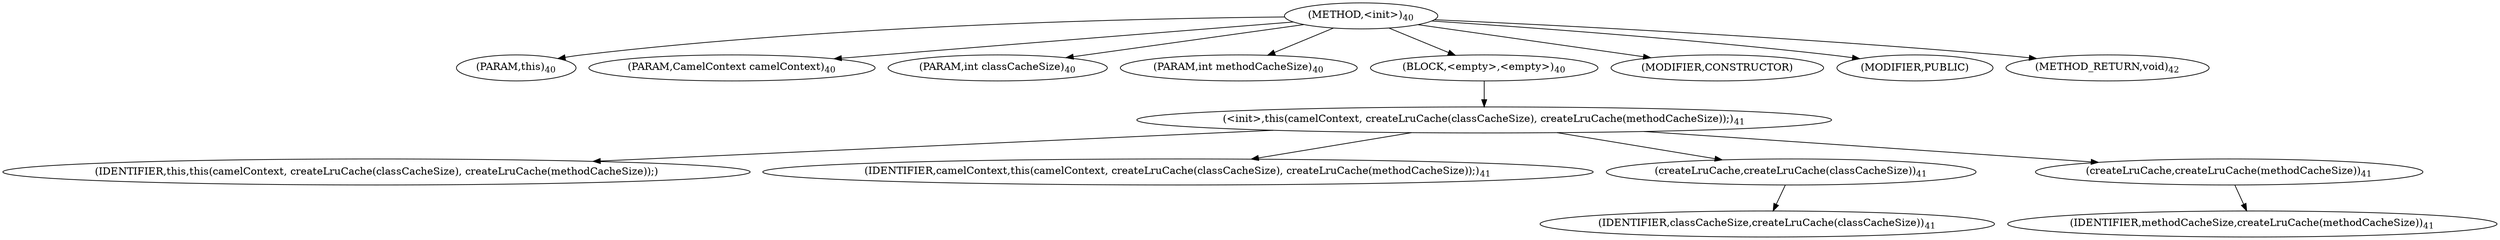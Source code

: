 digraph "&lt;init&gt;" {  
"51" [label = <(METHOD,&lt;init&gt;)<SUB>40</SUB>> ]
"6" [label = <(PARAM,this)<SUB>40</SUB>> ]
"52" [label = <(PARAM,CamelContext camelContext)<SUB>40</SUB>> ]
"53" [label = <(PARAM,int classCacheSize)<SUB>40</SUB>> ]
"54" [label = <(PARAM,int methodCacheSize)<SUB>40</SUB>> ]
"55" [label = <(BLOCK,&lt;empty&gt;,&lt;empty&gt;)<SUB>40</SUB>> ]
"56" [label = <(&lt;init&gt;,this(camelContext, createLruCache(classCacheSize), createLruCache(methodCacheSize));)<SUB>41</SUB>> ]
"5" [label = <(IDENTIFIER,this,this(camelContext, createLruCache(classCacheSize), createLruCache(methodCacheSize));)> ]
"57" [label = <(IDENTIFIER,camelContext,this(camelContext, createLruCache(classCacheSize), createLruCache(methodCacheSize));)<SUB>41</SUB>> ]
"58" [label = <(createLruCache,createLruCache(classCacheSize))<SUB>41</SUB>> ]
"59" [label = <(IDENTIFIER,classCacheSize,createLruCache(classCacheSize))<SUB>41</SUB>> ]
"60" [label = <(createLruCache,createLruCache(methodCacheSize))<SUB>41</SUB>> ]
"61" [label = <(IDENTIFIER,methodCacheSize,createLruCache(methodCacheSize))<SUB>41</SUB>> ]
"62" [label = <(MODIFIER,CONSTRUCTOR)> ]
"63" [label = <(MODIFIER,PUBLIC)> ]
"64" [label = <(METHOD_RETURN,void)<SUB>42</SUB>> ]
  "51" -> "6" 
  "51" -> "52" 
  "51" -> "53" 
  "51" -> "54" 
  "51" -> "55" 
  "51" -> "62" 
  "51" -> "63" 
  "51" -> "64" 
  "55" -> "56" 
  "56" -> "5" 
  "56" -> "57" 
  "56" -> "58" 
  "56" -> "60" 
  "58" -> "59" 
  "60" -> "61" 
}
